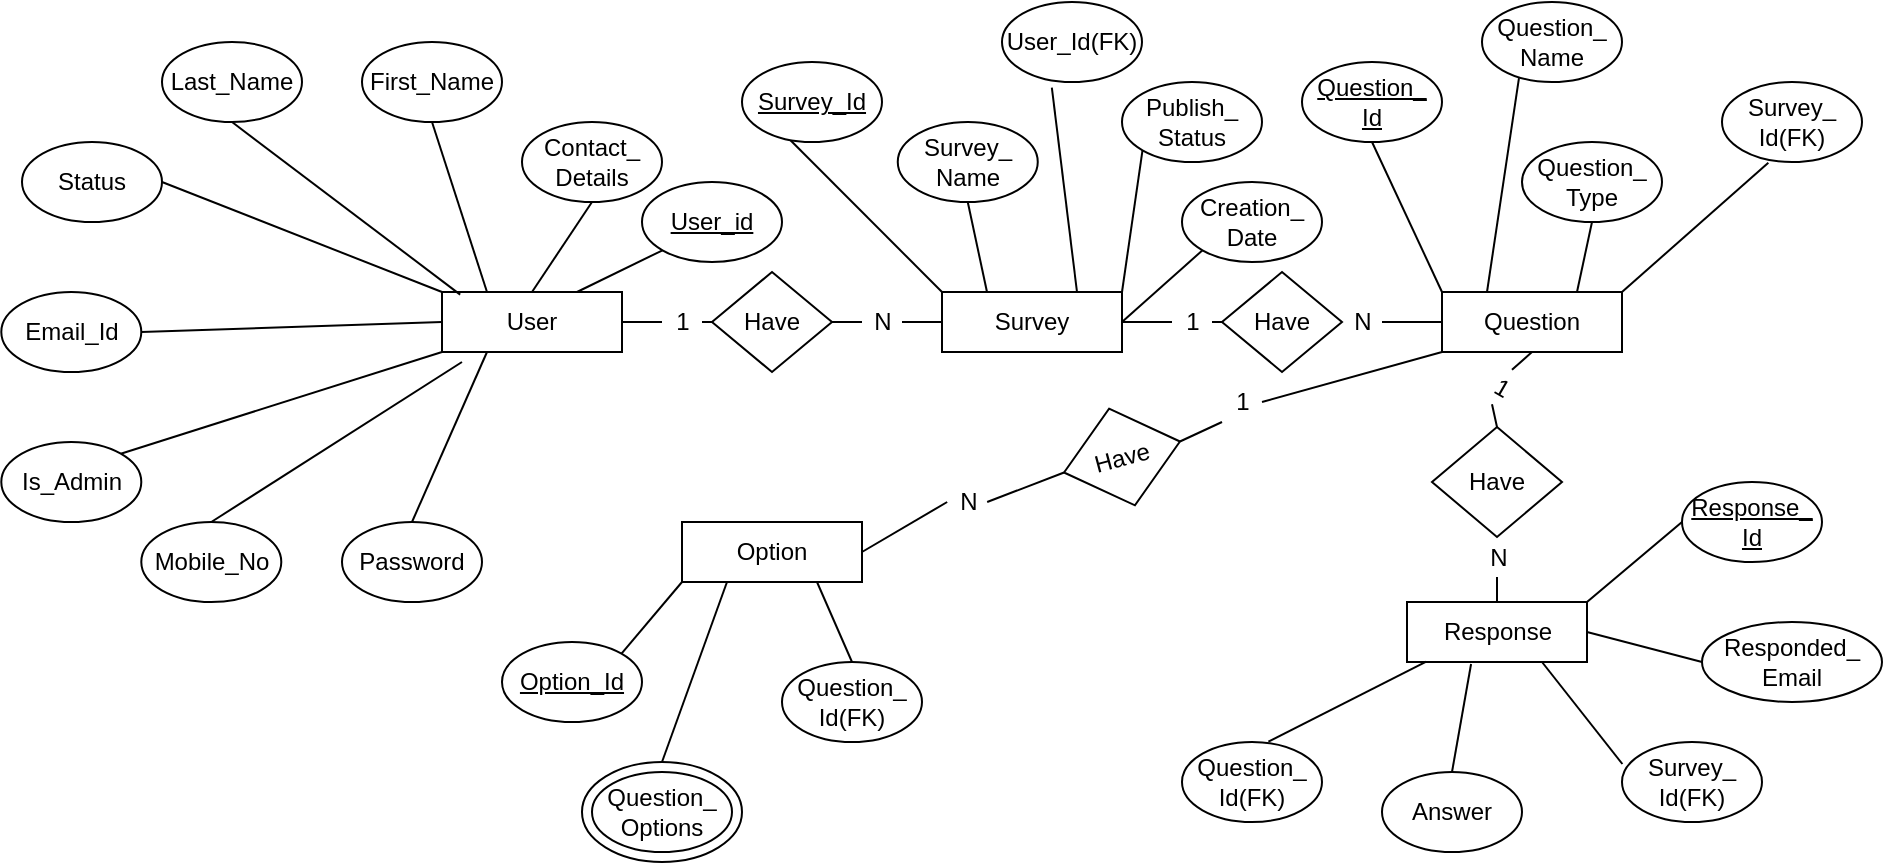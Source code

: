 <mxfile version="12.6.2" type="github">
  <diagram id="C5RBs43oDa-KdzZeNtuy" name="Page-1">
    <mxGraphModel dx="1848" dy="509" grid="1" gridSize="10" guides="1" tooltips="1" connect="1" arrows="1" fold="1" page="1" pageScale="1" pageWidth="827" pageHeight="1169" math="0" shadow="0">
      <root>
        <mxCell id="WIyWlLk6GJQsqaUBKTNV-0"/>
        <mxCell id="WIyWlLk6GJQsqaUBKTNV-1" parent="WIyWlLk6GJQsqaUBKTNV-0"/>
        <mxCell id="aCuzjfMaCI9LKKOryCT1-48" value="User" style="rounded=0;whiteSpace=wrap;html=1;" vertex="1" parent="WIyWlLk6GJQsqaUBKTNV-1">
          <mxGeometry x="150" y="205" width="90" height="30" as="geometry"/>
        </mxCell>
        <mxCell id="aCuzjfMaCI9LKKOryCT1-49" value="Option" style="rounded=0;whiteSpace=wrap;html=1;" vertex="1" parent="WIyWlLk6GJQsqaUBKTNV-1">
          <mxGeometry x="270" y="320" width="90" height="30" as="geometry"/>
        </mxCell>
        <mxCell id="aCuzjfMaCI9LKKOryCT1-50" value="Survey" style="rounded=0;whiteSpace=wrap;html=1;" vertex="1" parent="WIyWlLk6GJQsqaUBKTNV-1">
          <mxGeometry x="400" y="205" width="90" height="30" as="geometry"/>
        </mxCell>
        <mxCell id="aCuzjfMaCI9LKKOryCT1-51" value="Response" style="rounded=0;whiteSpace=wrap;html=1;" vertex="1" parent="WIyWlLk6GJQsqaUBKTNV-1">
          <mxGeometry x="632.5" y="360" width="90" height="30" as="geometry"/>
        </mxCell>
        <mxCell id="aCuzjfMaCI9LKKOryCT1-52" value="Question" style="rounded=0;whiteSpace=wrap;html=1;" vertex="1" parent="WIyWlLk6GJQsqaUBKTNV-1">
          <mxGeometry x="650" y="205" width="90" height="30" as="geometry"/>
        </mxCell>
        <mxCell id="aCuzjfMaCI9LKKOryCT1-53" value="Last_Name" style="ellipse;whiteSpace=wrap;html=1;" vertex="1" parent="WIyWlLk6GJQsqaUBKTNV-1">
          <mxGeometry x="10" y="80" width="70" height="40" as="geometry"/>
        </mxCell>
        <mxCell id="aCuzjfMaCI9LKKOryCT1-54" value="Email_Id" style="ellipse;whiteSpace=wrap;html=1;" vertex="1" parent="WIyWlLk6GJQsqaUBKTNV-1">
          <mxGeometry x="-70.35" y="205" width="70" height="40" as="geometry"/>
        </mxCell>
        <mxCell id="aCuzjfMaCI9LKKOryCT1-55" value="Status" style="ellipse;whiteSpace=wrap;html=1;" vertex="1" parent="WIyWlLk6GJQsqaUBKTNV-1">
          <mxGeometry x="-60" y="130" width="70" height="40" as="geometry"/>
        </mxCell>
        <mxCell id="aCuzjfMaCI9LKKOryCT1-56" value="Contact_&lt;br&gt;Details" style="ellipse;whiteSpace=wrap;html=1;" vertex="1" parent="WIyWlLk6GJQsqaUBKTNV-1">
          <mxGeometry x="190" y="120" width="70" height="40" as="geometry"/>
        </mxCell>
        <mxCell id="aCuzjfMaCI9LKKOryCT1-57" value="Password" style="ellipse;whiteSpace=wrap;html=1;" vertex="1" parent="WIyWlLk6GJQsqaUBKTNV-1">
          <mxGeometry x="100" y="320" width="70" height="40" as="geometry"/>
        </mxCell>
        <mxCell id="aCuzjfMaCI9LKKOryCT1-58" value="&lt;u&gt;User_id&lt;/u&gt;" style="ellipse;whiteSpace=wrap;html=1;" vertex="1" parent="WIyWlLk6GJQsqaUBKTNV-1">
          <mxGeometry x="250" y="150" width="70" height="40" as="geometry"/>
        </mxCell>
        <mxCell id="aCuzjfMaCI9LKKOryCT1-59" value="Mobile_No" style="ellipse;whiteSpace=wrap;html=1;" vertex="1" parent="WIyWlLk6GJQsqaUBKTNV-1">
          <mxGeometry x="-0.35" y="320" width="70" height="40" as="geometry"/>
        </mxCell>
        <mxCell id="aCuzjfMaCI9LKKOryCT1-60" value="First_Name" style="ellipse;whiteSpace=wrap;html=1;" vertex="1" parent="WIyWlLk6GJQsqaUBKTNV-1">
          <mxGeometry x="110" y="80" width="70" height="40" as="geometry"/>
        </mxCell>
        <mxCell id="aCuzjfMaCI9LKKOryCT1-61" value="Is_Admin" style="ellipse;whiteSpace=wrap;html=1;" vertex="1" parent="WIyWlLk6GJQsqaUBKTNV-1">
          <mxGeometry x="-70.35" y="280" width="70" height="40" as="geometry"/>
        </mxCell>
        <mxCell id="aCuzjfMaCI9LKKOryCT1-62" value="" style="endArrow=none;html=1;exitX=1;exitY=0.5;exitDx=0;exitDy=0;entryX=0;entryY=0.5;entryDx=0;entryDy=0;" edge="1" parent="WIyWlLk6GJQsqaUBKTNV-1" source="aCuzjfMaCI9LKKOryCT1-54" target="aCuzjfMaCI9LKKOryCT1-48">
          <mxGeometry width="50" height="50" relative="1" as="geometry">
            <mxPoint x="40" y="240" as="sourcePoint"/>
            <mxPoint x="90" y="190" as="targetPoint"/>
          </mxGeometry>
        </mxCell>
        <mxCell id="aCuzjfMaCI9LKKOryCT1-63" value="" style="endArrow=none;html=1;exitX=1;exitY=0.5;exitDx=0;exitDy=0;entryX=0;entryY=0;entryDx=0;entryDy=0;" edge="1" parent="WIyWlLk6GJQsqaUBKTNV-1" source="aCuzjfMaCI9LKKOryCT1-55" target="aCuzjfMaCI9LKKOryCT1-48">
          <mxGeometry width="50" height="50" relative="1" as="geometry">
            <mxPoint x="30" y="200" as="sourcePoint"/>
            <mxPoint x="80" y="150" as="targetPoint"/>
          </mxGeometry>
        </mxCell>
        <mxCell id="aCuzjfMaCI9LKKOryCT1-64" value="" style="endArrow=none;html=1;exitX=0.5;exitY=1;exitDx=0;exitDy=0;entryX=0.101;entryY=0.043;entryDx=0;entryDy=0;entryPerimeter=0;" edge="1" parent="WIyWlLk6GJQsqaUBKTNV-1" source="aCuzjfMaCI9LKKOryCT1-53" target="aCuzjfMaCI9LKKOryCT1-48">
          <mxGeometry width="50" height="50" relative="1" as="geometry">
            <mxPoint x="80" y="170" as="sourcePoint"/>
            <mxPoint x="130" y="120" as="targetPoint"/>
          </mxGeometry>
        </mxCell>
        <mxCell id="aCuzjfMaCI9LKKOryCT1-65" value="" style="endArrow=none;html=1;exitX=0.5;exitY=1;exitDx=0;exitDy=0;entryX=0.25;entryY=0;entryDx=0;entryDy=0;" edge="1" parent="WIyWlLk6GJQsqaUBKTNV-1" source="aCuzjfMaCI9LKKOryCT1-60" target="aCuzjfMaCI9LKKOryCT1-48">
          <mxGeometry width="50" height="50" relative="1" as="geometry">
            <mxPoint x="120" y="180" as="sourcePoint"/>
            <mxPoint x="170" y="130" as="targetPoint"/>
          </mxGeometry>
        </mxCell>
        <mxCell id="aCuzjfMaCI9LKKOryCT1-66" value="" style="endArrow=none;html=1;entryX=0.5;entryY=1;entryDx=0;entryDy=0;exitX=0.5;exitY=0;exitDx=0;exitDy=0;" edge="1" parent="WIyWlLk6GJQsqaUBKTNV-1" source="aCuzjfMaCI9LKKOryCT1-48" target="aCuzjfMaCI9LKKOryCT1-56">
          <mxGeometry width="50" height="50" relative="1" as="geometry">
            <mxPoint x="200" y="210" as="sourcePoint"/>
            <mxPoint x="250" y="160" as="targetPoint"/>
          </mxGeometry>
        </mxCell>
        <mxCell id="aCuzjfMaCI9LKKOryCT1-67" value="" style="endArrow=none;html=1;exitX=1;exitY=0;exitDx=0;exitDy=0;entryX=0;entryY=1;entryDx=0;entryDy=0;" edge="1" parent="WIyWlLk6GJQsqaUBKTNV-1" source="aCuzjfMaCI9LKKOryCT1-61" target="aCuzjfMaCI9LKKOryCT1-48">
          <mxGeometry width="50" height="50" relative="1" as="geometry">
            <mxPoint x="10" y="300" as="sourcePoint"/>
            <mxPoint x="60" y="250" as="targetPoint"/>
          </mxGeometry>
        </mxCell>
        <mxCell id="aCuzjfMaCI9LKKOryCT1-68" value="" style="endArrow=none;html=1;exitX=0.5;exitY=0;exitDx=0;exitDy=0;entryX=0.111;entryY=1.167;entryDx=0;entryDy=0;entryPerimeter=0;" edge="1" parent="WIyWlLk6GJQsqaUBKTNV-1" source="aCuzjfMaCI9LKKOryCT1-59" target="aCuzjfMaCI9LKKOryCT1-48">
          <mxGeometry width="50" height="50" relative="1" as="geometry">
            <mxPoint x="69.65" y="315" as="sourcePoint"/>
            <mxPoint x="119.65" y="265" as="targetPoint"/>
          </mxGeometry>
        </mxCell>
        <mxCell id="aCuzjfMaCI9LKKOryCT1-69" value="" style="endArrow=none;html=1;exitX=0.5;exitY=0;exitDx=0;exitDy=0;entryX=0.25;entryY=1;entryDx=0;entryDy=0;" edge="1" parent="WIyWlLk6GJQsqaUBKTNV-1" source="aCuzjfMaCI9LKKOryCT1-57" target="aCuzjfMaCI9LKKOryCT1-48">
          <mxGeometry width="50" height="50" relative="1" as="geometry">
            <mxPoint x="110" y="320" as="sourcePoint"/>
            <mxPoint x="160" y="270" as="targetPoint"/>
          </mxGeometry>
        </mxCell>
        <mxCell id="aCuzjfMaCI9LKKOryCT1-70" value="" style="endArrow=none;html=1;exitX=0;exitY=1;exitDx=0;exitDy=0;entryX=0.75;entryY=0;entryDx=0;entryDy=0;" edge="1" parent="WIyWlLk6GJQsqaUBKTNV-1" source="aCuzjfMaCI9LKKOryCT1-58" target="aCuzjfMaCI9LKKOryCT1-48">
          <mxGeometry width="50" height="50" relative="1" as="geometry">
            <mxPoint x="250" y="280" as="sourcePoint"/>
            <mxPoint x="300" y="230" as="targetPoint"/>
          </mxGeometry>
        </mxCell>
        <mxCell id="aCuzjfMaCI9LKKOryCT1-71" value="Creation_&lt;br&gt;Date" style="ellipse;whiteSpace=wrap;html=1;" vertex="1" parent="WIyWlLk6GJQsqaUBKTNV-1">
          <mxGeometry x="520" y="150" width="70" height="40" as="geometry"/>
        </mxCell>
        <mxCell id="aCuzjfMaCI9LKKOryCT1-72" value="Survey_&lt;br&gt;Name" style="ellipse;whiteSpace=wrap;html=1;" vertex="1" parent="WIyWlLk6GJQsqaUBKTNV-1">
          <mxGeometry x="377.88" y="120" width="70" height="40" as="geometry"/>
        </mxCell>
        <mxCell id="aCuzjfMaCI9LKKOryCT1-73" value="Publish_&lt;br&gt;Status" style="ellipse;whiteSpace=wrap;html=1;" vertex="1" parent="WIyWlLk6GJQsqaUBKTNV-1">
          <mxGeometry x="490" y="100" width="70" height="40" as="geometry"/>
        </mxCell>
        <mxCell id="aCuzjfMaCI9LKKOryCT1-74" value="&lt;u&gt;Survey_Id&lt;/u&gt;" style="ellipse;whiteSpace=wrap;html=1;" vertex="1" parent="WIyWlLk6GJQsqaUBKTNV-1">
          <mxGeometry x="300" y="90" width="70" height="40" as="geometry"/>
        </mxCell>
        <mxCell id="aCuzjfMaCI9LKKOryCT1-75" value="User_Id(FK)" style="ellipse;whiteSpace=wrap;html=1;" vertex="1" parent="WIyWlLk6GJQsqaUBKTNV-1">
          <mxGeometry x="430" y="60" width="70" height="40" as="geometry"/>
        </mxCell>
        <mxCell id="aCuzjfMaCI9LKKOryCT1-76" value="" style="endArrow=none;html=1;exitX=0.348;exitY=0.981;exitDx=0;exitDy=0;exitPerimeter=0;entryX=0;entryY=0;entryDx=0;entryDy=0;" edge="1" parent="WIyWlLk6GJQsqaUBKTNV-1" source="aCuzjfMaCI9LKKOryCT1-74" target="aCuzjfMaCI9LKKOryCT1-50">
          <mxGeometry width="50" height="50" relative="1" as="geometry">
            <mxPoint x="340" y="240" as="sourcePoint"/>
            <mxPoint x="390" y="190" as="targetPoint"/>
          </mxGeometry>
        </mxCell>
        <mxCell id="aCuzjfMaCI9LKKOryCT1-77" value="" style="endArrow=none;html=1;exitX=0.75;exitY=0;exitDx=0;exitDy=0;entryX=0.356;entryY=1.069;entryDx=0;entryDy=0;entryPerimeter=0;" edge="1" parent="WIyWlLk6GJQsqaUBKTNV-1" source="aCuzjfMaCI9LKKOryCT1-50" target="aCuzjfMaCI9LKKOryCT1-75">
          <mxGeometry width="50" height="50" relative="1" as="geometry">
            <mxPoint x="450" y="195" as="sourcePoint"/>
            <mxPoint x="500" y="145" as="targetPoint"/>
          </mxGeometry>
        </mxCell>
        <mxCell id="aCuzjfMaCI9LKKOryCT1-78" value="" style="endArrow=none;html=1;exitX=0.5;exitY=1;exitDx=0;exitDy=0;entryX=0.25;entryY=0;entryDx=0;entryDy=0;" edge="1" parent="WIyWlLk6GJQsqaUBKTNV-1" source="aCuzjfMaCI9LKKOryCT1-72" target="aCuzjfMaCI9LKKOryCT1-50">
          <mxGeometry width="50" height="50" relative="1" as="geometry">
            <mxPoint x="360" y="300" as="sourcePoint"/>
            <mxPoint x="420" y="210" as="targetPoint"/>
          </mxGeometry>
        </mxCell>
        <mxCell id="aCuzjfMaCI9LKKOryCT1-79" value="" style="endArrow=none;html=1;exitX=1;exitY=0;exitDx=0;exitDy=0;entryX=0;entryY=1;entryDx=0;entryDy=0;" edge="1" parent="WIyWlLk6GJQsqaUBKTNV-1" source="aCuzjfMaCI9LKKOryCT1-50" target="aCuzjfMaCI9LKKOryCT1-73">
          <mxGeometry width="50" height="50" relative="1" as="geometry">
            <mxPoint x="470" y="190" as="sourcePoint"/>
            <mxPoint x="520" y="140" as="targetPoint"/>
          </mxGeometry>
        </mxCell>
        <mxCell id="aCuzjfMaCI9LKKOryCT1-80" value="" style="endArrow=none;html=1;exitX=1;exitY=0.5;exitDx=0;exitDy=0;entryX=0;entryY=1;entryDx=0;entryDy=0;" edge="1" parent="WIyWlLk6GJQsqaUBKTNV-1" source="aCuzjfMaCI9LKKOryCT1-50" target="aCuzjfMaCI9LKKOryCT1-71">
          <mxGeometry width="50" height="50" relative="1" as="geometry">
            <mxPoint x="490" y="235" as="sourcePoint"/>
            <mxPoint x="540" y="185" as="targetPoint"/>
          </mxGeometry>
        </mxCell>
        <mxCell id="aCuzjfMaCI9LKKOryCT1-84" value="Question_&lt;br&gt;Type" style="ellipse;whiteSpace=wrap;html=1;" vertex="1" parent="WIyWlLk6GJQsqaUBKTNV-1">
          <mxGeometry x="690" y="130" width="70" height="40" as="geometry"/>
        </mxCell>
        <mxCell id="aCuzjfMaCI9LKKOryCT1-85" value="Question_&lt;br&gt;Name" style="ellipse;whiteSpace=wrap;html=1;" vertex="1" parent="WIyWlLk6GJQsqaUBKTNV-1">
          <mxGeometry x="670" y="60" width="70" height="40" as="geometry"/>
        </mxCell>
        <mxCell id="aCuzjfMaCI9LKKOryCT1-86" value="&lt;u&gt;Question_&lt;br&gt;Id&lt;/u&gt;" style="ellipse;whiteSpace=wrap;html=1;" vertex="1" parent="WIyWlLk6GJQsqaUBKTNV-1">
          <mxGeometry x="580" y="90" width="70" height="40" as="geometry"/>
        </mxCell>
        <mxCell id="aCuzjfMaCI9LKKOryCT1-88" value="Survey_&lt;br&gt;Id(FK)" style="ellipse;whiteSpace=wrap;html=1;" vertex="1" parent="WIyWlLk6GJQsqaUBKTNV-1">
          <mxGeometry x="790" y="100" width="70" height="40" as="geometry"/>
        </mxCell>
        <mxCell id="aCuzjfMaCI9LKKOryCT1-89" value="" style="endArrow=none;html=1;exitX=0.25;exitY=0;exitDx=0;exitDy=0;entryX=0.264;entryY=0.951;entryDx=0;entryDy=0;entryPerimeter=0;" edge="1" parent="WIyWlLk6GJQsqaUBKTNV-1" source="aCuzjfMaCI9LKKOryCT1-52" target="aCuzjfMaCI9LKKOryCT1-85">
          <mxGeometry width="50" height="50" relative="1" as="geometry">
            <mxPoint x="630" y="170" as="sourcePoint"/>
            <mxPoint x="680" y="120" as="targetPoint"/>
          </mxGeometry>
        </mxCell>
        <mxCell id="aCuzjfMaCI9LKKOryCT1-90" value="" style="endArrow=none;html=1;exitX=0.75;exitY=0;exitDx=0;exitDy=0;entryX=0.5;entryY=1;entryDx=0;entryDy=0;" edge="1" parent="WIyWlLk6GJQsqaUBKTNV-1" source="aCuzjfMaCI9LKKOryCT1-52" target="aCuzjfMaCI9LKKOryCT1-84">
          <mxGeometry width="50" height="50" relative="1" as="geometry">
            <mxPoint x="680" y="205" as="sourcePoint"/>
            <mxPoint x="730" y="155" as="targetPoint"/>
          </mxGeometry>
        </mxCell>
        <mxCell id="aCuzjfMaCI9LKKOryCT1-91" value="" style="endArrow=none;html=1;exitX=1;exitY=0;exitDx=0;exitDy=0;entryX=0.331;entryY=1.01;entryDx=0;entryDy=0;entryPerimeter=0;" edge="1" parent="WIyWlLk6GJQsqaUBKTNV-1" source="aCuzjfMaCI9LKKOryCT1-52" target="aCuzjfMaCI9LKKOryCT1-88">
          <mxGeometry width="50" height="50" relative="1" as="geometry">
            <mxPoint x="750" y="220" as="sourcePoint"/>
            <mxPoint x="800" y="170" as="targetPoint"/>
          </mxGeometry>
        </mxCell>
        <mxCell id="aCuzjfMaCI9LKKOryCT1-93" value="" style="endArrow=none;html=1;entryX=0.5;entryY=1;entryDx=0;entryDy=0;exitX=0;exitY=0;exitDx=0;exitDy=0;" edge="1" parent="WIyWlLk6GJQsqaUBKTNV-1" source="aCuzjfMaCI9LKKOryCT1-52" target="aCuzjfMaCI9LKKOryCT1-86">
          <mxGeometry width="50" height="50" relative="1" as="geometry">
            <mxPoint x="628" y="206" as="sourcePoint"/>
            <mxPoint x="670" y="135" as="targetPoint"/>
          </mxGeometry>
        </mxCell>
        <mxCell id="aCuzjfMaCI9LKKOryCT1-96" value="Question_&lt;br&gt;Id(FK)" style="ellipse;whiteSpace=wrap;html=1;" vertex="1" parent="WIyWlLk6GJQsqaUBKTNV-1">
          <mxGeometry x="320" y="390" width="70" height="40" as="geometry"/>
        </mxCell>
        <mxCell id="aCuzjfMaCI9LKKOryCT1-97" value="&lt;u&gt;Option_Id&lt;/u&gt;" style="ellipse;whiteSpace=wrap;html=1;" vertex="1" parent="WIyWlLk6GJQsqaUBKTNV-1">
          <mxGeometry x="180" y="380" width="70" height="40" as="geometry"/>
        </mxCell>
        <mxCell id="aCuzjfMaCI9LKKOryCT1-98" value="" style="endArrow=none;html=1;exitX=1;exitY=0;exitDx=0;exitDy=0;entryX=0;entryY=1;entryDx=0;entryDy=0;" edge="1" parent="WIyWlLk6GJQsqaUBKTNV-1" source="aCuzjfMaCI9LKKOryCT1-97" target="aCuzjfMaCI9LKKOryCT1-49">
          <mxGeometry width="50" height="50" relative="1" as="geometry">
            <mxPoint x="210" y="380" as="sourcePoint"/>
            <mxPoint x="260" y="330" as="targetPoint"/>
          </mxGeometry>
        </mxCell>
        <mxCell id="aCuzjfMaCI9LKKOryCT1-99" value="" style="endArrow=none;html=1;exitX=0.5;exitY=0;exitDx=0;exitDy=0;entryX=0.25;entryY=1;entryDx=0;entryDy=0;" edge="1" parent="WIyWlLk6GJQsqaUBKTNV-1" source="aCuzjfMaCI9LKKOryCT1-101" target="aCuzjfMaCI9LKKOryCT1-49">
          <mxGeometry width="50" height="50" relative="1" as="geometry">
            <mxPoint x="275" y="430" as="sourcePoint"/>
            <mxPoint x="320" y="380" as="targetPoint"/>
          </mxGeometry>
        </mxCell>
        <mxCell id="aCuzjfMaCI9LKKOryCT1-100" value="" style="endArrow=none;html=1;exitX=0.5;exitY=0;exitDx=0;exitDy=0;entryX=0.75;entryY=1;entryDx=0;entryDy=0;" edge="1" parent="WIyWlLk6GJQsqaUBKTNV-1" source="aCuzjfMaCI9LKKOryCT1-96" target="aCuzjfMaCI9LKKOryCT1-49">
          <mxGeometry width="50" height="50" relative="1" as="geometry">
            <mxPoint x="370" y="390" as="sourcePoint"/>
            <mxPoint x="420" y="340" as="targetPoint"/>
          </mxGeometry>
        </mxCell>
        <mxCell id="aCuzjfMaCI9LKKOryCT1-101" value="" style="ellipse;whiteSpace=wrap;html=1;" vertex="1" parent="WIyWlLk6GJQsqaUBKTNV-1">
          <mxGeometry x="220" y="440" width="80" height="50" as="geometry"/>
        </mxCell>
        <mxCell id="aCuzjfMaCI9LKKOryCT1-102" value="Question_&lt;br&gt;Options" style="ellipse;whiteSpace=wrap;html=1;" vertex="1" parent="WIyWlLk6GJQsqaUBKTNV-1">
          <mxGeometry x="225" y="445" width="70" height="40" as="geometry"/>
        </mxCell>
        <mxCell id="aCuzjfMaCI9LKKOryCT1-103" value="&lt;u&gt;Response_&lt;br&gt;Id&lt;br&gt;&lt;/u&gt;" style="ellipse;whiteSpace=wrap;html=1;" vertex="1" parent="WIyWlLk6GJQsqaUBKTNV-1">
          <mxGeometry x="770" y="300" width="70" height="40" as="geometry"/>
        </mxCell>
        <mxCell id="aCuzjfMaCI9LKKOryCT1-104" value="Survey_&lt;br&gt;Id(FK)" style="ellipse;whiteSpace=wrap;html=1;" vertex="1" parent="WIyWlLk6GJQsqaUBKTNV-1">
          <mxGeometry x="740" y="430" width="70" height="40" as="geometry"/>
        </mxCell>
        <mxCell id="aCuzjfMaCI9LKKOryCT1-105" value="Responded_&lt;br&gt;Email" style="ellipse;whiteSpace=wrap;html=1;" vertex="1" parent="WIyWlLk6GJQsqaUBKTNV-1">
          <mxGeometry x="780" y="370" width="90" height="40" as="geometry"/>
        </mxCell>
        <mxCell id="aCuzjfMaCI9LKKOryCT1-106" value="Answer" style="ellipse;whiteSpace=wrap;html=1;" vertex="1" parent="WIyWlLk6GJQsqaUBKTNV-1">
          <mxGeometry x="620" y="445" width="70" height="40" as="geometry"/>
        </mxCell>
        <mxCell id="aCuzjfMaCI9LKKOryCT1-107" value="Question_&lt;br&gt;Id(FK)" style="ellipse;whiteSpace=wrap;html=1;" vertex="1" parent="WIyWlLk6GJQsqaUBKTNV-1">
          <mxGeometry x="520" y="430" width="70" height="40" as="geometry"/>
        </mxCell>
        <mxCell id="aCuzjfMaCI9LKKOryCT1-108" value="" style="endArrow=none;html=1;exitX=0.617;exitY=-0.004;exitDx=0;exitDy=0;exitPerimeter=0;entryX=0.107;entryY=0.994;entryDx=0;entryDy=0;entryPerimeter=0;" edge="1" parent="WIyWlLk6GJQsqaUBKTNV-1" source="aCuzjfMaCI9LKKOryCT1-107" target="aCuzjfMaCI9LKKOryCT1-51">
          <mxGeometry width="50" height="50" relative="1" as="geometry">
            <mxPoint x="500" y="410" as="sourcePoint"/>
            <mxPoint x="550" y="360" as="targetPoint"/>
          </mxGeometry>
        </mxCell>
        <mxCell id="aCuzjfMaCI9LKKOryCT1-109" value="" style="endArrow=none;html=1;exitX=0.5;exitY=0;exitDx=0;exitDy=0;entryX=0.356;entryY=1.033;entryDx=0;entryDy=0;entryPerimeter=0;" edge="1" parent="WIyWlLk6GJQsqaUBKTNV-1" source="aCuzjfMaCI9LKKOryCT1-106" target="aCuzjfMaCI9LKKOryCT1-51">
          <mxGeometry width="50" height="50" relative="1" as="geometry">
            <mxPoint x="580" y="410" as="sourcePoint"/>
            <mxPoint x="630" y="360" as="targetPoint"/>
          </mxGeometry>
        </mxCell>
        <mxCell id="aCuzjfMaCI9LKKOryCT1-110" value="" style="endArrow=none;html=1;exitX=0.75;exitY=1;exitDx=0;exitDy=0;entryX=0.003;entryY=0.275;entryDx=0;entryDy=0;entryPerimeter=0;" edge="1" parent="WIyWlLk6GJQsqaUBKTNV-1" source="aCuzjfMaCI9LKKOryCT1-51" target="aCuzjfMaCI9LKKOryCT1-104">
          <mxGeometry width="50" height="50" relative="1" as="geometry">
            <mxPoint x="580" y="400" as="sourcePoint"/>
            <mxPoint x="630" y="350" as="targetPoint"/>
          </mxGeometry>
        </mxCell>
        <mxCell id="aCuzjfMaCI9LKKOryCT1-111" value="" style="endArrow=none;html=1;exitX=1;exitY=0;exitDx=0;exitDy=0;entryX=0;entryY=0.5;entryDx=0;entryDy=0;" edge="1" parent="WIyWlLk6GJQsqaUBKTNV-1" source="aCuzjfMaCI9LKKOryCT1-51" target="aCuzjfMaCI9LKKOryCT1-103">
          <mxGeometry width="50" height="50" relative="1" as="geometry">
            <mxPoint x="610" y="510" as="sourcePoint"/>
            <mxPoint x="660" y="460" as="targetPoint"/>
          </mxGeometry>
        </mxCell>
        <mxCell id="aCuzjfMaCI9LKKOryCT1-112" value="" style="endArrow=none;html=1;exitX=1;exitY=0.5;exitDx=0;exitDy=0;entryX=0;entryY=0.5;entryDx=0;entryDy=0;" edge="1" parent="WIyWlLk6GJQsqaUBKTNV-1" source="aCuzjfMaCI9LKKOryCT1-51" target="aCuzjfMaCI9LKKOryCT1-105">
          <mxGeometry width="50" height="50" relative="1" as="geometry">
            <mxPoint x="620" y="360" as="sourcePoint"/>
            <mxPoint x="670" y="310" as="targetPoint"/>
          </mxGeometry>
        </mxCell>
        <mxCell id="aCuzjfMaCI9LKKOryCT1-113" value="Have" style="rhombus;whiteSpace=wrap;html=1;" vertex="1" parent="WIyWlLk6GJQsqaUBKTNV-1">
          <mxGeometry x="285" y="195" width="60" height="50" as="geometry"/>
        </mxCell>
        <mxCell id="aCuzjfMaCI9LKKOryCT1-114" value="Have" style="rhombus;whiteSpace=wrap;html=1;rotation=-15;" vertex="1" parent="WIyWlLk6GJQsqaUBKTNV-1">
          <mxGeometry x="460" y="262.5" width="60" height="50" as="geometry"/>
        </mxCell>
        <mxCell id="aCuzjfMaCI9LKKOryCT1-115" value="Have" style="rhombus;whiteSpace=wrap;html=1;" vertex="1" parent="WIyWlLk6GJQsqaUBKTNV-1">
          <mxGeometry x="540" y="195" width="60" height="50" as="geometry"/>
        </mxCell>
        <mxCell id="aCuzjfMaCI9LKKOryCT1-116" value="" style="endArrow=none;html=1;exitX=1;exitY=0.5;exitDx=0;exitDy=0;entryX=0;entryY=0.5;entryDx=0;entryDy=0;" edge="1" parent="WIyWlLk6GJQsqaUBKTNV-1" source="aCuzjfMaCI9LKKOryCT1-126" target="aCuzjfMaCI9LKKOryCT1-113">
          <mxGeometry width="50" height="50" relative="1" as="geometry">
            <mxPoint x="240" y="280" as="sourcePoint"/>
            <mxPoint x="290" y="230" as="targetPoint"/>
          </mxGeometry>
        </mxCell>
        <mxCell id="aCuzjfMaCI9LKKOryCT1-117" value="" style="endArrow=none;html=1;exitX=1;exitY=0.5;exitDx=0;exitDy=0;entryX=0;entryY=0.5;entryDx=0;entryDy=0;" edge="1" parent="WIyWlLk6GJQsqaUBKTNV-1" source="aCuzjfMaCI9LKKOryCT1-128" target="aCuzjfMaCI9LKKOryCT1-50">
          <mxGeometry width="50" height="50" relative="1" as="geometry">
            <mxPoint x="350" y="270" as="sourcePoint"/>
            <mxPoint x="370" y="240" as="targetPoint"/>
          </mxGeometry>
        </mxCell>
        <mxCell id="aCuzjfMaCI9LKKOryCT1-118" value="" style="endArrow=none;html=1;exitX=1;exitY=0.5;exitDx=0;exitDy=0;entryX=0;entryY=0.5;entryDx=0;entryDy=0;" edge="1" parent="WIyWlLk6GJQsqaUBKTNV-1" source="aCuzjfMaCI9LKKOryCT1-134" target="aCuzjfMaCI9LKKOryCT1-115">
          <mxGeometry width="50" height="50" relative="1" as="geometry">
            <mxPoint x="470" y="290" as="sourcePoint"/>
            <mxPoint x="520" y="240" as="targetPoint"/>
          </mxGeometry>
        </mxCell>
        <mxCell id="aCuzjfMaCI9LKKOryCT1-119" value="" style="endArrow=none;html=1;exitX=1;exitY=0.5;exitDx=0;exitDy=0;entryX=0;entryY=0.5;entryDx=0;entryDy=0;" edge="1" parent="WIyWlLk6GJQsqaUBKTNV-1" source="aCuzjfMaCI9LKKOryCT1-136" target="aCuzjfMaCI9LKKOryCT1-52">
          <mxGeometry width="50" height="50" relative="1" as="geometry">
            <mxPoint x="580" y="255" as="sourcePoint"/>
            <mxPoint x="630" y="205" as="targetPoint"/>
          </mxGeometry>
        </mxCell>
        <mxCell id="aCuzjfMaCI9LKKOryCT1-120" value="" style="endArrow=none;html=1;exitX=0.5;exitY=1;exitDx=0;exitDy=0;entryX=0.5;entryY=0;entryDx=0;entryDy=0;" edge="1" parent="WIyWlLk6GJQsqaUBKTNV-1" source="aCuzjfMaCI9LKKOryCT1-142" target="aCuzjfMaCI9LKKOryCT1-51">
          <mxGeometry width="50" height="50" relative="1" as="geometry">
            <mxPoint x="590" y="280" as="sourcePoint"/>
            <mxPoint x="640" y="230" as="targetPoint"/>
          </mxGeometry>
        </mxCell>
        <mxCell id="aCuzjfMaCI9LKKOryCT1-121" value="" style="endArrow=none;html=1;exitX=1;exitY=0.5;exitDx=0;exitDy=0;entryX=0;entryY=0.5;entryDx=0;entryDy=0;" edge="1" parent="WIyWlLk6GJQsqaUBKTNV-1" source="aCuzjfMaCI9LKKOryCT1-132" target="aCuzjfMaCI9LKKOryCT1-114">
          <mxGeometry width="50" height="50" relative="1" as="geometry">
            <mxPoint x="410" y="390" as="sourcePoint"/>
            <mxPoint x="460" y="340" as="targetPoint"/>
          </mxGeometry>
        </mxCell>
        <mxCell id="aCuzjfMaCI9LKKOryCT1-122" value="Have" style="rhombus;whiteSpace=wrap;html=1;" vertex="1" parent="WIyWlLk6GJQsqaUBKTNV-1">
          <mxGeometry x="645" y="272.5" width="65" height="55" as="geometry"/>
        </mxCell>
        <mxCell id="aCuzjfMaCI9LKKOryCT1-124" value="" style="endArrow=none;html=1;exitX=1;exitY=0.5;exitDx=0;exitDy=0;entryX=0;entryY=1;entryDx=0;entryDy=0;" edge="1" parent="WIyWlLk6GJQsqaUBKTNV-1" source="aCuzjfMaCI9LKKOryCT1-130" target="aCuzjfMaCI9LKKOryCT1-52">
          <mxGeometry width="50" height="50" relative="1" as="geometry">
            <mxPoint x="550" y="300" as="sourcePoint"/>
            <mxPoint x="600" y="250" as="targetPoint"/>
          </mxGeometry>
        </mxCell>
        <mxCell id="aCuzjfMaCI9LKKOryCT1-125" value="" style="endArrow=none;html=1;exitX=0.5;exitY=1;exitDx=0;exitDy=0;entryX=0.5;entryY=0;entryDx=0;entryDy=0;" edge="1" parent="WIyWlLk6GJQsqaUBKTNV-1" source="aCuzjfMaCI9LKKOryCT1-140" target="aCuzjfMaCI9LKKOryCT1-122">
          <mxGeometry width="50" height="50" relative="1" as="geometry">
            <mxPoint x="700" y="290" as="sourcePoint"/>
            <mxPoint x="750" y="240" as="targetPoint"/>
          </mxGeometry>
        </mxCell>
        <mxCell id="aCuzjfMaCI9LKKOryCT1-126" value="1" style="text;html=1;align=center;verticalAlign=middle;resizable=0;points=[];autosize=1;" vertex="1" parent="WIyWlLk6GJQsqaUBKTNV-1">
          <mxGeometry x="260" y="210" width="20" height="20" as="geometry"/>
        </mxCell>
        <mxCell id="aCuzjfMaCI9LKKOryCT1-127" value="" style="endArrow=none;html=1;exitX=1;exitY=0.5;exitDx=0;exitDy=0;entryX=0;entryY=0.5;entryDx=0;entryDy=0;" edge="1" parent="WIyWlLk6GJQsqaUBKTNV-1" source="aCuzjfMaCI9LKKOryCT1-48" target="aCuzjfMaCI9LKKOryCT1-126">
          <mxGeometry width="50" height="50" relative="1" as="geometry">
            <mxPoint x="240" y="220" as="sourcePoint"/>
            <mxPoint x="285" y="220" as="targetPoint"/>
          </mxGeometry>
        </mxCell>
        <mxCell id="aCuzjfMaCI9LKKOryCT1-128" value="N" style="text;html=1;align=center;verticalAlign=middle;resizable=0;points=[];autosize=1;" vertex="1" parent="WIyWlLk6GJQsqaUBKTNV-1">
          <mxGeometry x="360" y="210" width="20" height="20" as="geometry"/>
        </mxCell>
        <mxCell id="aCuzjfMaCI9LKKOryCT1-129" value="" style="endArrow=none;html=1;exitX=1;exitY=0.5;exitDx=0;exitDy=0;entryX=0;entryY=0.5;entryDx=0;entryDy=0;" edge="1" parent="WIyWlLk6GJQsqaUBKTNV-1" source="aCuzjfMaCI9LKKOryCT1-113" target="aCuzjfMaCI9LKKOryCT1-128">
          <mxGeometry width="50" height="50" relative="1" as="geometry">
            <mxPoint x="345" y="220" as="sourcePoint"/>
            <mxPoint x="400" y="220" as="targetPoint"/>
          </mxGeometry>
        </mxCell>
        <mxCell id="aCuzjfMaCI9LKKOryCT1-130" value="1" style="text;html=1;align=center;verticalAlign=middle;resizable=0;points=[];autosize=1;" vertex="1" parent="WIyWlLk6GJQsqaUBKTNV-1">
          <mxGeometry x="540" y="250" width="20" height="20" as="geometry"/>
        </mxCell>
        <mxCell id="aCuzjfMaCI9LKKOryCT1-131" value="" style="endArrow=none;html=1;exitX=1;exitY=0.5;exitDx=0;exitDy=0;entryX=0;entryY=1;entryDx=0;entryDy=0;" edge="1" parent="WIyWlLk6GJQsqaUBKTNV-1" source="aCuzjfMaCI9LKKOryCT1-114" target="aCuzjfMaCI9LKKOryCT1-130">
          <mxGeometry width="50" height="50" relative="1" as="geometry">
            <mxPoint x="518.978" y="279.735" as="sourcePoint"/>
            <mxPoint x="620.0" y="235" as="targetPoint"/>
          </mxGeometry>
        </mxCell>
        <mxCell id="aCuzjfMaCI9LKKOryCT1-132" value="N" style="text;html=1;align=center;verticalAlign=middle;resizable=0;points=[];autosize=1;" vertex="1" parent="WIyWlLk6GJQsqaUBKTNV-1">
          <mxGeometry x="402.59" y="300" width="20" height="20" as="geometry"/>
        </mxCell>
        <mxCell id="aCuzjfMaCI9LKKOryCT1-133" value="" style="endArrow=none;html=1;exitX=1;exitY=0.5;exitDx=0;exitDy=0;entryX=0;entryY=0.5;entryDx=0;entryDy=0;" edge="1" parent="WIyWlLk6GJQsqaUBKTNV-1" source="aCuzjfMaCI9LKKOryCT1-49" target="aCuzjfMaCI9LKKOryCT1-132">
          <mxGeometry width="50" height="50" relative="1" as="geometry">
            <mxPoint x="360" y="335" as="sourcePoint"/>
            <mxPoint x="461.022" y="295.265" as="targetPoint"/>
          </mxGeometry>
        </mxCell>
        <mxCell id="aCuzjfMaCI9LKKOryCT1-134" value="1" style="text;html=1;align=center;verticalAlign=middle;resizable=0;points=[];autosize=1;" vertex="1" parent="WIyWlLk6GJQsqaUBKTNV-1">
          <mxGeometry x="515" y="210" width="20" height="20" as="geometry"/>
        </mxCell>
        <mxCell id="aCuzjfMaCI9LKKOryCT1-135" value="" style="endArrow=none;html=1;exitX=1;exitY=0.5;exitDx=0;exitDy=0;entryX=0;entryY=0.5;entryDx=0;entryDy=0;" edge="1" parent="WIyWlLk6GJQsqaUBKTNV-1" source="aCuzjfMaCI9LKKOryCT1-50" target="aCuzjfMaCI9LKKOryCT1-134">
          <mxGeometry width="50" height="50" relative="1" as="geometry">
            <mxPoint x="490" y="220" as="sourcePoint"/>
            <mxPoint x="535" y="220" as="targetPoint"/>
          </mxGeometry>
        </mxCell>
        <mxCell id="aCuzjfMaCI9LKKOryCT1-136" value="N" style="text;html=1;align=center;verticalAlign=middle;resizable=0;points=[];autosize=1;" vertex="1" parent="WIyWlLk6GJQsqaUBKTNV-1">
          <mxGeometry x="600" y="210" width="20" height="20" as="geometry"/>
        </mxCell>
        <mxCell id="aCuzjfMaCI9LKKOryCT1-139" value="" style="endArrow=none;html=1;exitX=1;exitY=0.5;exitDx=0;exitDy=0;entryX=0;entryY=0.5;entryDx=0;entryDy=0;" edge="1" parent="WIyWlLk6GJQsqaUBKTNV-1" source="aCuzjfMaCI9LKKOryCT1-115" target="aCuzjfMaCI9LKKOryCT1-136">
          <mxGeometry width="50" height="50" relative="1" as="geometry">
            <mxPoint x="595.0" y="220" as="sourcePoint"/>
            <mxPoint x="620.0" y="220" as="targetPoint"/>
          </mxGeometry>
        </mxCell>
        <mxCell id="aCuzjfMaCI9LKKOryCT1-140" value="1" style="text;html=1;align=center;verticalAlign=middle;resizable=0;points=[];autosize=1;rotation=30;" vertex="1" parent="WIyWlLk6GJQsqaUBKTNV-1">
          <mxGeometry x="670" y="242.5" width="20" height="20" as="geometry"/>
        </mxCell>
        <mxCell id="aCuzjfMaCI9LKKOryCT1-141" value="" style="endArrow=none;html=1;exitX=0.5;exitY=1;exitDx=0;exitDy=0;entryX=0.5;entryY=0;entryDx=0;entryDy=0;" edge="1" parent="WIyWlLk6GJQsqaUBKTNV-1" source="aCuzjfMaCI9LKKOryCT1-52" target="aCuzjfMaCI9LKKOryCT1-140">
          <mxGeometry width="50" height="50" relative="1" as="geometry">
            <mxPoint x="695.0" y="235" as="sourcePoint"/>
            <mxPoint x="677.5" y="260" as="targetPoint"/>
          </mxGeometry>
        </mxCell>
        <mxCell id="aCuzjfMaCI9LKKOryCT1-142" value="N" style="text;html=1;align=center;verticalAlign=middle;resizable=0;points=[];autosize=1;" vertex="1" parent="WIyWlLk6GJQsqaUBKTNV-1">
          <mxGeometry x="667.5" y="327.5" width="20" height="20" as="geometry"/>
        </mxCell>
        <mxCell id="aCuzjfMaCI9LKKOryCT1-143" value="" style="endArrow=none;html=1;exitX=0.5;exitY=1;exitDx=0;exitDy=0;entryX=0.5;entryY=0;entryDx=0;entryDy=0;" edge="1" parent="WIyWlLk6GJQsqaUBKTNV-1" source="aCuzjfMaCI9LKKOryCT1-122" target="aCuzjfMaCI9LKKOryCT1-142">
          <mxGeometry width="50" height="50" relative="1" as="geometry">
            <mxPoint x="677.5" y="327.5" as="sourcePoint"/>
            <mxPoint x="677.5" y="350" as="targetPoint"/>
          </mxGeometry>
        </mxCell>
      </root>
    </mxGraphModel>
  </diagram>
</mxfile>
